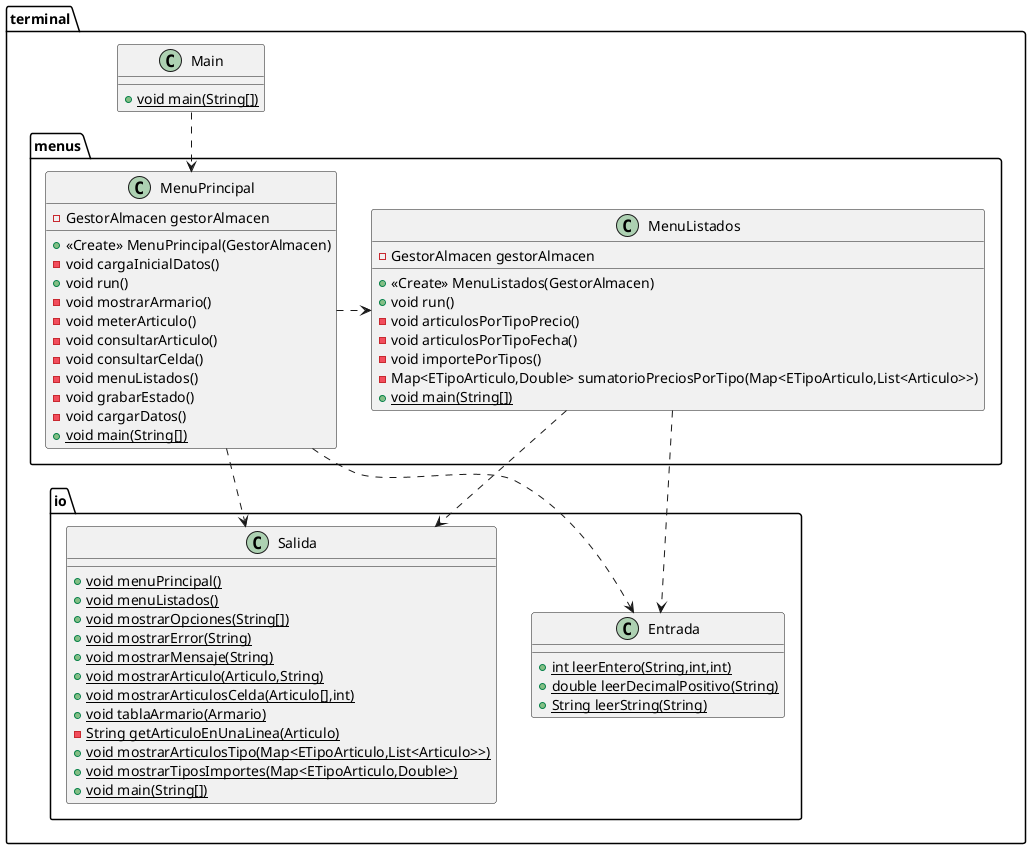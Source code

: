 @startuml
class terminal.io.Entrada {
+ {static} int leerEntero(String,int,int)
+ {static} double leerDecimalPositivo(String)
+ {static} String leerString(String)
}
class terminal.io.Salida {
+ {static} void menuPrincipal()
+ {static} void menuListados()
+ {static} void mostrarOpciones(String[])
+ {static} void mostrarError(String)
+ {static} void mostrarMensaje(String)
+ {static} void mostrarArticulo(Articulo,String)
+ {static} void mostrarArticulosCelda(Articulo[],int)
+ {static} void tablaArmario(Armario)
- {static} String getArticuloEnUnaLinea(Articulo)
+ {static} void mostrarArticulosTipo(Map<ETipoArticulo,List<Articulo>>)
+ {static} void mostrarTiposImportes(Map<ETipoArticulo,Double>)
+ {static} void main(String[])
}
class terminal.menus.MenuListados {
- GestorAlmacen gestorAlmacen
+ <<Create>> MenuListados(GestorAlmacen)
+ void run()
- void articulosPorTipoPrecio()
- void articulosPorTipoFecha()
- void importePorTipos()
- Map<ETipoArticulo,Double> sumatorioPreciosPorTipo(Map<ETipoArticulo,List<Articulo>>)
+ {static} void main(String[])
}
class terminal.Main {
+ {static} void main(String[])
}
class terminal.menus.MenuPrincipal {
- GestorAlmacen gestorAlmacen
+ <<Create>> MenuPrincipal(GestorAlmacen)
- void cargaInicialDatos()
+ void run()
- void mostrarArmario()
- void meterArticulo()
- void consultarArticulo()
- void consultarCelda()
- void menuListados()
- void grabarEstado()
- void cargarDatos()
+ {static} void main(String[])
}

terminal.Main ..> terminal.menus.MenuPrincipal
terminal.menus.MenuPrincipal .right.>  terminal.menus.MenuListados

terminal.menus.MenuPrincipal ..> terminal.io.Entrada
terminal.menus.MenuPrincipal ..> terminal.io.Salida
terminal.menus.MenuListados ..> terminal.io.Entrada
terminal.menus.MenuListados ..> terminal.io.Salida

@enduml